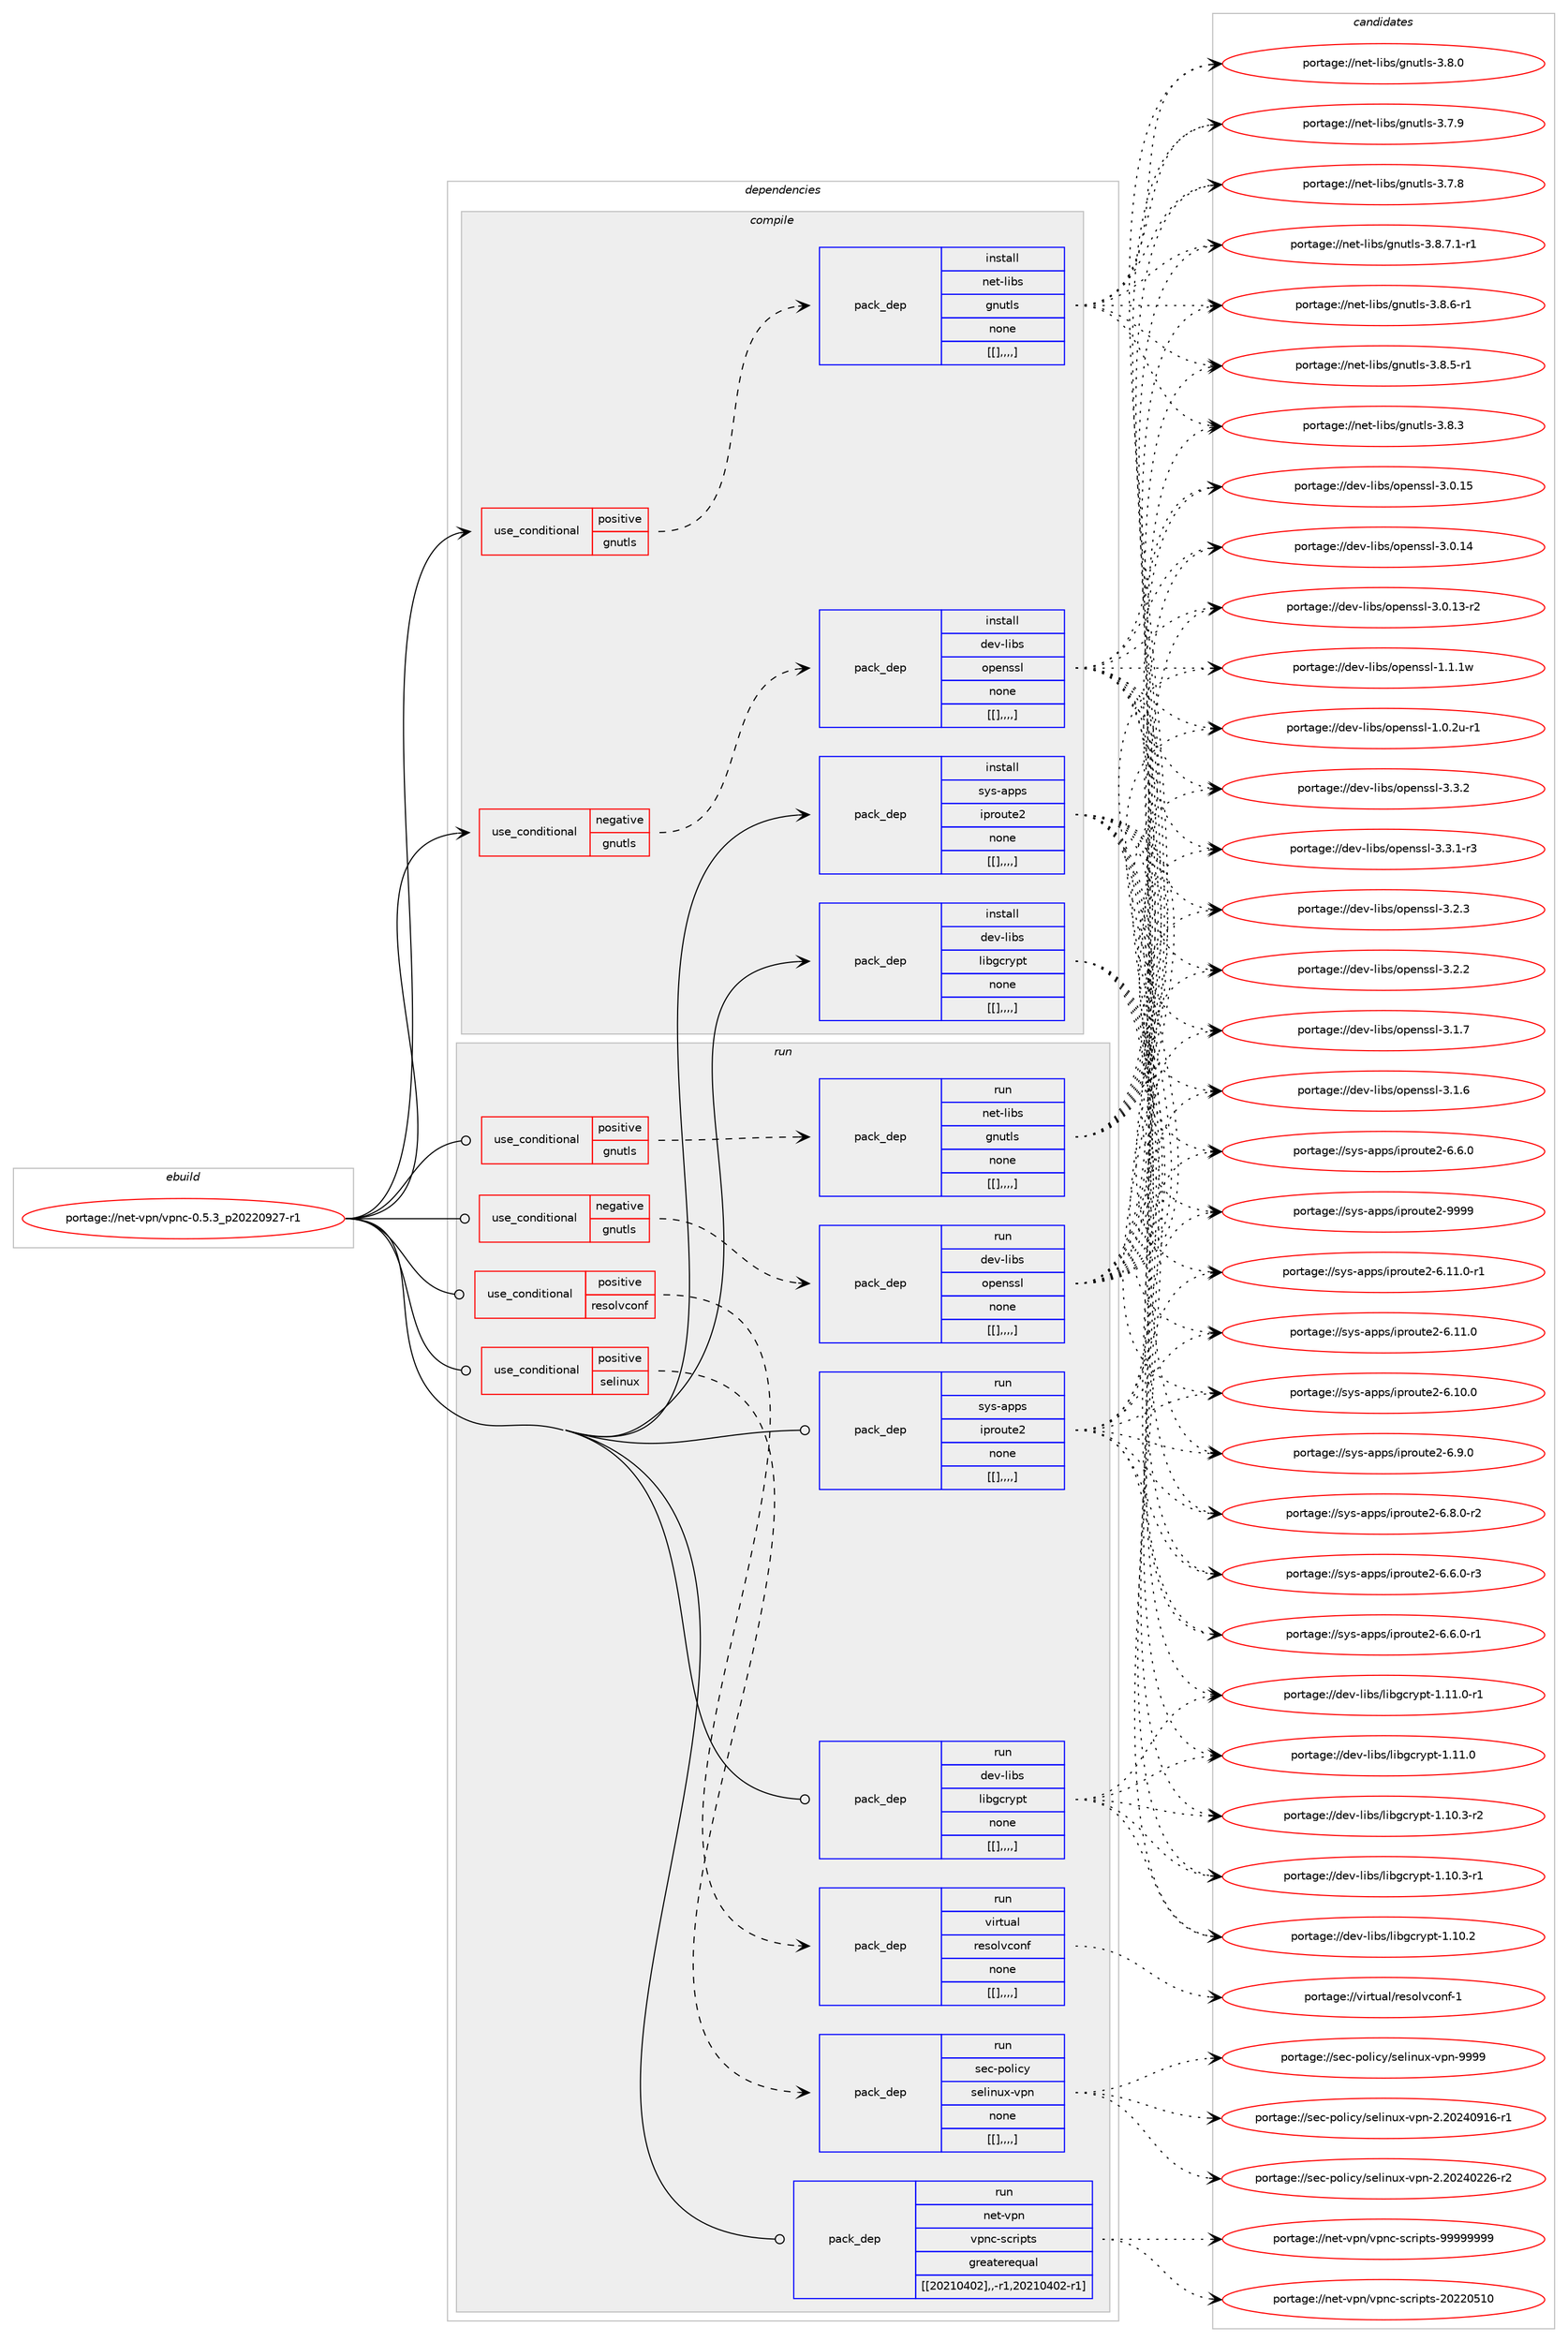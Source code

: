 digraph prolog {

# *************
# Graph options
# *************

newrank=true;
concentrate=true;
compound=true;
graph [rankdir=LR,fontname=Helvetica,fontsize=10,ranksep=1.5];#, ranksep=2.5, nodesep=0.2];
edge  [arrowhead=vee];
node  [fontname=Helvetica,fontsize=10];

# **********
# The ebuild
# **********

subgraph cluster_leftcol {
color=gray;
label=<<i>ebuild</i>>;
id [label="portage://net-vpn/vpnc-0.5.3_p20220927-r1", color=red, width=4, href="../net-vpn/vpnc-0.5.3_p20220927-r1.svg"];
}

# ****************
# The dependencies
# ****************

subgraph cluster_midcol {
color=gray;
label=<<i>dependencies</i>>;
subgraph cluster_compile {
fillcolor="#eeeeee";
style=filled;
label=<<i>compile</i>>;
subgraph cond108648 {
dependency409974 [label=<<TABLE BORDER="0" CELLBORDER="1" CELLSPACING="0" CELLPADDING="4"><TR><TD ROWSPAN="3" CELLPADDING="10">use_conditional</TD></TR><TR><TD>negative</TD></TR><TR><TD>gnutls</TD></TR></TABLE>>, shape=none, color=red];
subgraph pack298280 {
dependency410021 [label=<<TABLE BORDER="0" CELLBORDER="1" CELLSPACING="0" CELLPADDING="4" WIDTH="220"><TR><TD ROWSPAN="6" CELLPADDING="30">pack_dep</TD></TR><TR><TD WIDTH="110">install</TD></TR><TR><TD>dev-libs</TD></TR><TR><TD>openssl</TD></TR><TR><TD>none</TD></TR><TR><TD>[[],,,,]</TD></TR></TABLE>>, shape=none, color=blue];
}
dependency409974:e -> dependency410021:w [weight=20,style="dashed",arrowhead="vee"];
}
id:e -> dependency409974:w [weight=20,style="solid",arrowhead="vee"];
subgraph cond108677 {
dependency410150 [label=<<TABLE BORDER="0" CELLBORDER="1" CELLSPACING="0" CELLPADDING="4"><TR><TD ROWSPAN="3" CELLPADDING="10">use_conditional</TD></TR><TR><TD>positive</TD></TR><TR><TD>gnutls</TD></TR></TABLE>>, shape=none, color=red];
subgraph pack298391 {
dependency410302 [label=<<TABLE BORDER="0" CELLBORDER="1" CELLSPACING="0" CELLPADDING="4" WIDTH="220"><TR><TD ROWSPAN="6" CELLPADDING="30">pack_dep</TD></TR><TR><TD WIDTH="110">install</TD></TR><TR><TD>net-libs</TD></TR><TR><TD>gnutls</TD></TR><TR><TD>none</TD></TR><TR><TD>[[],,,,]</TD></TR></TABLE>>, shape=none, color=blue];
}
dependency410150:e -> dependency410302:w [weight=20,style="dashed",arrowhead="vee"];
}
id:e -> dependency410150:w [weight=20,style="solid",arrowhead="vee"];
subgraph pack298492 {
dependency410370 [label=<<TABLE BORDER="0" CELLBORDER="1" CELLSPACING="0" CELLPADDING="4" WIDTH="220"><TR><TD ROWSPAN="6" CELLPADDING="30">pack_dep</TD></TR><TR><TD WIDTH="110">install</TD></TR><TR><TD>dev-libs</TD></TR><TR><TD>libgcrypt</TD></TR><TR><TD>none</TD></TR><TR><TD>[[],,,,]</TD></TR></TABLE>>, shape=none, color=blue];
}
id:e -> dependency410370:w [weight=20,style="solid",arrowhead="vee"];
subgraph pack298521 {
dependency410390 [label=<<TABLE BORDER="0" CELLBORDER="1" CELLSPACING="0" CELLPADDING="4" WIDTH="220"><TR><TD ROWSPAN="6" CELLPADDING="30">pack_dep</TD></TR><TR><TD WIDTH="110">install</TD></TR><TR><TD>sys-apps</TD></TR><TR><TD>iproute2</TD></TR><TR><TD>none</TD></TR><TR><TD>[[],,,,]</TD></TR></TABLE>>, shape=none, color=blue];
}
id:e -> dependency410390:w [weight=20,style="solid",arrowhead="vee"];
}
subgraph cluster_compileandrun {
fillcolor="#eeeeee";
style=filled;
label=<<i>compile and run</i>>;
}
subgraph cluster_run {
fillcolor="#eeeeee";
style=filled;
label=<<i>run</i>>;
subgraph cond108831 {
dependency410456 [label=<<TABLE BORDER="0" CELLBORDER="1" CELLSPACING="0" CELLPADDING="4"><TR><TD ROWSPAN="3" CELLPADDING="10">use_conditional</TD></TR><TR><TD>negative</TD></TR><TR><TD>gnutls</TD></TR></TABLE>>, shape=none, color=red];
subgraph pack298557 {
dependency410459 [label=<<TABLE BORDER="0" CELLBORDER="1" CELLSPACING="0" CELLPADDING="4" WIDTH="220"><TR><TD ROWSPAN="6" CELLPADDING="30">pack_dep</TD></TR><TR><TD WIDTH="110">run</TD></TR><TR><TD>dev-libs</TD></TR><TR><TD>openssl</TD></TR><TR><TD>none</TD></TR><TR><TD>[[],,,,]</TD></TR></TABLE>>, shape=none, color=blue];
}
dependency410456:e -> dependency410459:w [weight=20,style="dashed",arrowhead="vee"];
}
id:e -> dependency410456:w [weight=20,style="solid",arrowhead="odot"];
subgraph cond108842 {
dependency410522 [label=<<TABLE BORDER="0" CELLBORDER="1" CELLSPACING="0" CELLPADDING="4"><TR><TD ROWSPAN="3" CELLPADDING="10">use_conditional</TD></TR><TR><TD>positive</TD></TR><TR><TD>gnutls</TD></TR></TABLE>>, shape=none, color=red];
subgraph pack298630 {
dependency410561 [label=<<TABLE BORDER="0" CELLBORDER="1" CELLSPACING="0" CELLPADDING="4" WIDTH="220"><TR><TD ROWSPAN="6" CELLPADDING="30">pack_dep</TD></TR><TR><TD WIDTH="110">run</TD></TR><TR><TD>net-libs</TD></TR><TR><TD>gnutls</TD></TR><TR><TD>none</TD></TR><TR><TD>[[],,,,]</TD></TR></TABLE>>, shape=none, color=blue];
}
dependency410522:e -> dependency410561:w [weight=20,style="dashed",arrowhead="vee"];
}
id:e -> dependency410522:w [weight=20,style="solid",arrowhead="odot"];
subgraph cond108874 {
dependency410637 [label=<<TABLE BORDER="0" CELLBORDER="1" CELLSPACING="0" CELLPADDING="4"><TR><TD ROWSPAN="3" CELLPADDING="10">use_conditional</TD></TR><TR><TD>positive</TD></TR><TR><TD>resolvconf</TD></TR></TABLE>>, shape=none, color=red];
subgraph pack298677 {
dependency410660 [label=<<TABLE BORDER="0" CELLBORDER="1" CELLSPACING="0" CELLPADDING="4" WIDTH="220"><TR><TD ROWSPAN="6" CELLPADDING="30">pack_dep</TD></TR><TR><TD WIDTH="110">run</TD></TR><TR><TD>virtual</TD></TR><TR><TD>resolvconf</TD></TR><TR><TD>none</TD></TR><TR><TD>[[],,,,]</TD></TR></TABLE>>, shape=none, color=blue];
}
dependency410637:e -> dependency410660:w [weight=20,style="dashed",arrowhead="vee"];
}
id:e -> dependency410637:w [weight=20,style="solid",arrowhead="odot"];
subgraph cond108908 {
dependency410682 [label=<<TABLE BORDER="0" CELLBORDER="1" CELLSPACING="0" CELLPADDING="4"><TR><TD ROWSPAN="3" CELLPADDING="10">use_conditional</TD></TR><TR><TD>positive</TD></TR><TR><TD>selinux</TD></TR></TABLE>>, shape=none, color=red];
subgraph pack298708 {
dependency410687 [label=<<TABLE BORDER="0" CELLBORDER="1" CELLSPACING="0" CELLPADDING="4" WIDTH="220"><TR><TD ROWSPAN="6" CELLPADDING="30">pack_dep</TD></TR><TR><TD WIDTH="110">run</TD></TR><TR><TD>sec-policy</TD></TR><TR><TD>selinux-vpn</TD></TR><TR><TD>none</TD></TR><TR><TD>[[],,,,]</TD></TR></TABLE>>, shape=none, color=blue];
}
dependency410682:e -> dependency410687:w [weight=20,style="dashed",arrowhead="vee"];
}
id:e -> dependency410682:w [weight=20,style="solid",arrowhead="odot"];
subgraph pack298736 {
dependency410728 [label=<<TABLE BORDER="0" CELLBORDER="1" CELLSPACING="0" CELLPADDING="4" WIDTH="220"><TR><TD ROWSPAN="6" CELLPADDING="30">pack_dep</TD></TR><TR><TD WIDTH="110">run</TD></TR><TR><TD>dev-libs</TD></TR><TR><TD>libgcrypt</TD></TR><TR><TD>none</TD></TR><TR><TD>[[],,,,]</TD></TR></TABLE>>, shape=none, color=blue];
}
id:e -> dependency410728:w [weight=20,style="solid",arrowhead="odot"];
subgraph pack298739 {
dependency410745 [label=<<TABLE BORDER="0" CELLBORDER="1" CELLSPACING="0" CELLPADDING="4" WIDTH="220"><TR><TD ROWSPAN="6" CELLPADDING="30">pack_dep</TD></TR><TR><TD WIDTH="110">run</TD></TR><TR><TD>net-vpn</TD></TR><TR><TD>vpnc-scripts</TD></TR><TR><TD>greaterequal</TD></TR><TR><TD>[[20210402],,-r1,20210402-r1]</TD></TR></TABLE>>, shape=none, color=blue];
}
id:e -> dependency410745:w [weight=20,style="solid",arrowhead="odot"];
subgraph pack298753 {
dependency410817 [label=<<TABLE BORDER="0" CELLBORDER="1" CELLSPACING="0" CELLPADDING="4" WIDTH="220"><TR><TD ROWSPAN="6" CELLPADDING="30">pack_dep</TD></TR><TR><TD WIDTH="110">run</TD></TR><TR><TD>sys-apps</TD></TR><TR><TD>iproute2</TD></TR><TR><TD>none</TD></TR><TR><TD>[[],,,,]</TD></TR></TABLE>>, shape=none, color=blue];
}
id:e -> dependency410817:w [weight=20,style="solid",arrowhead="odot"];
}
}

# **************
# The candidates
# **************

subgraph cluster_choices {
rank=same;
color=gray;
label=<<i>candidates</i>>;

subgraph choice297727 {
color=black;
nodesep=1;
choice100101118451081059811547111112101110115115108455146514650 [label="portage://dev-libs/openssl-3.3.2", color=red, width=4,href="../dev-libs/openssl-3.3.2.svg"];
choice1001011184510810598115471111121011101151151084551465146494511451 [label="portage://dev-libs/openssl-3.3.1-r3", color=red, width=4,href="../dev-libs/openssl-3.3.1-r3.svg"];
choice100101118451081059811547111112101110115115108455146504651 [label="portage://dev-libs/openssl-3.2.3", color=red, width=4,href="../dev-libs/openssl-3.2.3.svg"];
choice100101118451081059811547111112101110115115108455146504650 [label="portage://dev-libs/openssl-3.2.2", color=red, width=4,href="../dev-libs/openssl-3.2.2.svg"];
choice100101118451081059811547111112101110115115108455146494655 [label="portage://dev-libs/openssl-3.1.7", color=red, width=4,href="../dev-libs/openssl-3.1.7.svg"];
choice100101118451081059811547111112101110115115108455146494654 [label="portage://dev-libs/openssl-3.1.6", color=red, width=4,href="../dev-libs/openssl-3.1.6.svg"];
choice10010111845108105981154711111210111011511510845514648464953 [label="portage://dev-libs/openssl-3.0.15", color=red, width=4,href="../dev-libs/openssl-3.0.15.svg"];
choice10010111845108105981154711111210111011511510845514648464952 [label="portage://dev-libs/openssl-3.0.14", color=red, width=4,href="../dev-libs/openssl-3.0.14.svg"];
choice100101118451081059811547111112101110115115108455146484649514511450 [label="portage://dev-libs/openssl-3.0.13-r2", color=red, width=4,href="../dev-libs/openssl-3.0.13-r2.svg"];
choice100101118451081059811547111112101110115115108454946494649119 [label="portage://dev-libs/openssl-1.1.1w", color=red, width=4,href="../dev-libs/openssl-1.1.1w.svg"];
choice1001011184510810598115471111121011101151151084549464846501174511449 [label="portage://dev-libs/openssl-1.0.2u-r1", color=red, width=4,href="../dev-libs/openssl-1.0.2u-r1.svg"];
dependency410021:e -> choice100101118451081059811547111112101110115115108455146514650:w [style=dotted,weight="100"];
dependency410021:e -> choice1001011184510810598115471111121011101151151084551465146494511451:w [style=dotted,weight="100"];
dependency410021:e -> choice100101118451081059811547111112101110115115108455146504651:w [style=dotted,weight="100"];
dependency410021:e -> choice100101118451081059811547111112101110115115108455146504650:w [style=dotted,weight="100"];
dependency410021:e -> choice100101118451081059811547111112101110115115108455146494655:w [style=dotted,weight="100"];
dependency410021:e -> choice100101118451081059811547111112101110115115108455146494654:w [style=dotted,weight="100"];
dependency410021:e -> choice10010111845108105981154711111210111011511510845514648464953:w [style=dotted,weight="100"];
dependency410021:e -> choice10010111845108105981154711111210111011511510845514648464952:w [style=dotted,weight="100"];
dependency410021:e -> choice100101118451081059811547111112101110115115108455146484649514511450:w [style=dotted,weight="100"];
dependency410021:e -> choice100101118451081059811547111112101110115115108454946494649119:w [style=dotted,weight="100"];
dependency410021:e -> choice1001011184510810598115471111121011101151151084549464846501174511449:w [style=dotted,weight="100"];
}
subgraph choice297764 {
color=black;
nodesep=1;
choice11010111645108105981154710311011711610811545514656465546494511449 [label="portage://net-libs/gnutls-3.8.7.1-r1", color=red, width=4,href="../net-libs/gnutls-3.8.7.1-r1.svg"];
choice1101011164510810598115471031101171161081154551465646544511449 [label="portage://net-libs/gnutls-3.8.6-r1", color=red, width=4,href="../net-libs/gnutls-3.8.6-r1.svg"];
choice1101011164510810598115471031101171161081154551465646534511449 [label="portage://net-libs/gnutls-3.8.5-r1", color=red, width=4,href="../net-libs/gnutls-3.8.5-r1.svg"];
choice110101116451081059811547103110117116108115455146564651 [label="portage://net-libs/gnutls-3.8.3", color=red, width=4,href="../net-libs/gnutls-3.8.3.svg"];
choice110101116451081059811547103110117116108115455146564648 [label="portage://net-libs/gnutls-3.8.0", color=red, width=4,href="../net-libs/gnutls-3.8.0.svg"];
choice110101116451081059811547103110117116108115455146554657 [label="portage://net-libs/gnutls-3.7.9", color=red, width=4,href="../net-libs/gnutls-3.7.9.svg"];
choice110101116451081059811547103110117116108115455146554656 [label="portage://net-libs/gnutls-3.7.8", color=red, width=4,href="../net-libs/gnutls-3.7.8.svg"];
dependency410302:e -> choice11010111645108105981154710311011711610811545514656465546494511449:w [style=dotted,weight="100"];
dependency410302:e -> choice1101011164510810598115471031101171161081154551465646544511449:w [style=dotted,weight="100"];
dependency410302:e -> choice1101011164510810598115471031101171161081154551465646534511449:w [style=dotted,weight="100"];
dependency410302:e -> choice110101116451081059811547103110117116108115455146564651:w [style=dotted,weight="100"];
dependency410302:e -> choice110101116451081059811547103110117116108115455146564648:w [style=dotted,weight="100"];
dependency410302:e -> choice110101116451081059811547103110117116108115455146554657:w [style=dotted,weight="100"];
dependency410302:e -> choice110101116451081059811547103110117116108115455146554656:w [style=dotted,weight="100"];
}
subgraph choice297828 {
color=black;
nodesep=1;
choice1001011184510810598115471081059810399114121112116454946494946484511449 [label="portage://dev-libs/libgcrypt-1.11.0-r1", color=red, width=4,href="../dev-libs/libgcrypt-1.11.0-r1.svg"];
choice100101118451081059811547108105981039911412111211645494649494648 [label="portage://dev-libs/libgcrypt-1.11.0", color=red, width=4,href="../dev-libs/libgcrypt-1.11.0.svg"];
choice1001011184510810598115471081059810399114121112116454946494846514511450 [label="portage://dev-libs/libgcrypt-1.10.3-r2", color=red, width=4,href="../dev-libs/libgcrypt-1.10.3-r2.svg"];
choice1001011184510810598115471081059810399114121112116454946494846514511449 [label="portage://dev-libs/libgcrypt-1.10.3-r1", color=red, width=4,href="../dev-libs/libgcrypt-1.10.3-r1.svg"];
choice100101118451081059811547108105981039911412111211645494649484650 [label="portage://dev-libs/libgcrypt-1.10.2", color=red, width=4,href="../dev-libs/libgcrypt-1.10.2.svg"];
dependency410370:e -> choice1001011184510810598115471081059810399114121112116454946494946484511449:w [style=dotted,weight="100"];
dependency410370:e -> choice100101118451081059811547108105981039911412111211645494649494648:w [style=dotted,weight="100"];
dependency410370:e -> choice1001011184510810598115471081059810399114121112116454946494846514511450:w [style=dotted,weight="100"];
dependency410370:e -> choice1001011184510810598115471081059810399114121112116454946494846514511449:w [style=dotted,weight="100"];
dependency410370:e -> choice100101118451081059811547108105981039911412111211645494649484650:w [style=dotted,weight="100"];
}
subgraph choice297835 {
color=black;
nodesep=1;
choice115121115459711211211547105112114111117116101504557575757 [label="portage://sys-apps/iproute2-9999", color=red, width=4,href="../sys-apps/iproute2-9999.svg"];
choice11512111545971121121154710511211411111711610150455446494946484511449 [label="portage://sys-apps/iproute2-6.11.0-r1", color=red, width=4,href="../sys-apps/iproute2-6.11.0-r1.svg"];
choice1151211154597112112115471051121141111171161015045544649494648 [label="portage://sys-apps/iproute2-6.11.0", color=red, width=4,href="../sys-apps/iproute2-6.11.0.svg"];
choice1151211154597112112115471051121141111171161015045544649484648 [label="portage://sys-apps/iproute2-6.10.0", color=red, width=4,href="../sys-apps/iproute2-6.10.0.svg"];
choice11512111545971121121154710511211411111711610150455446574648 [label="portage://sys-apps/iproute2-6.9.0", color=red, width=4,href="../sys-apps/iproute2-6.9.0.svg"];
choice115121115459711211211547105112114111117116101504554465646484511450 [label="portage://sys-apps/iproute2-6.8.0-r2", color=red, width=4,href="../sys-apps/iproute2-6.8.0-r2.svg"];
choice115121115459711211211547105112114111117116101504554465446484511451 [label="portage://sys-apps/iproute2-6.6.0-r3", color=red, width=4,href="../sys-apps/iproute2-6.6.0-r3.svg"];
choice115121115459711211211547105112114111117116101504554465446484511449 [label="portage://sys-apps/iproute2-6.6.0-r1", color=red, width=4,href="../sys-apps/iproute2-6.6.0-r1.svg"];
choice11512111545971121121154710511211411111711610150455446544648 [label="portage://sys-apps/iproute2-6.6.0", color=red, width=4,href="../sys-apps/iproute2-6.6.0.svg"];
dependency410390:e -> choice115121115459711211211547105112114111117116101504557575757:w [style=dotted,weight="100"];
dependency410390:e -> choice11512111545971121121154710511211411111711610150455446494946484511449:w [style=dotted,weight="100"];
dependency410390:e -> choice1151211154597112112115471051121141111171161015045544649494648:w [style=dotted,weight="100"];
dependency410390:e -> choice1151211154597112112115471051121141111171161015045544649484648:w [style=dotted,weight="100"];
dependency410390:e -> choice11512111545971121121154710511211411111711610150455446574648:w [style=dotted,weight="100"];
dependency410390:e -> choice115121115459711211211547105112114111117116101504554465646484511450:w [style=dotted,weight="100"];
dependency410390:e -> choice115121115459711211211547105112114111117116101504554465446484511451:w [style=dotted,weight="100"];
dependency410390:e -> choice115121115459711211211547105112114111117116101504554465446484511449:w [style=dotted,weight="100"];
dependency410390:e -> choice11512111545971121121154710511211411111711610150455446544648:w [style=dotted,weight="100"];
}
subgraph choice297920 {
color=black;
nodesep=1;
choice100101118451081059811547111112101110115115108455146514650 [label="portage://dev-libs/openssl-3.3.2", color=red, width=4,href="../dev-libs/openssl-3.3.2.svg"];
choice1001011184510810598115471111121011101151151084551465146494511451 [label="portage://dev-libs/openssl-3.3.1-r3", color=red, width=4,href="../dev-libs/openssl-3.3.1-r3.svg"];
choice100101118451081059811547111112101110115115108455146504651 [label="portage://dev-libs/openssl-3.2.3", color=red, width=4,href="../dev-libs/openssl-3.2.3.svg"];
choice100101118451081059811547111112101110115115108455146504650 [label="portage://dev-libs/openssl-3.2.2", color=red, width=4,href="../dev-libs/openssl-3.2.2.svg"];
choice100101118451081059811547111112101110115115108455146494655 [label="portage://dev-libs/openssl-3.1.7", color=red, width=4,href="../dev-libs/openssl-3.1.7.svg"];
choice100101118451081059811547111112101110115115108455146494654 [label="portage://dev-libs/openssl-3.1.6", color=red, width=4,href="../dev-libs/openssl-3.1.6.svg"];
choice10010111845108105981154711111210111011511510845514648464953 [label="portage://dev-libs/openssl-3.0.15", color=red, width=4,href="../dev-libs/openssl-3.0.15.svg"];
choice10010111845108105981154711111210111011511510845514648464952 [label="portage://dev-libs/openssl-3.0.14", color=red, width=4,href="../dev-libs/openssl-3.0.14.svg"];
choice100101118451081059811547111112101110115115108455146484649514511450 [label="portage://dev-libs/openssl-3.0.13-r2", color=red, width=4,href="../dev-libs/openssl-3.0.13-r2.svg"];
choice100101118451081059811547111112101110115115108454946494649119 [label="portage://dev-libs/openssl-1.1.1w", color=red, width=4,href="../dev-libs/openssl-1.1.1w.svg"];
choice1001011184510810598115471111121011101151151084549464846501174511449 [label="portage://dev-libs/openssl-1.0.2u-r1", color=red, width=4,href="../dev-libs/openssl-1.0.2u-r1.svg"];
dependency410459:e -> choice100101118451081059811547111112101110115115108455146514650:w [style=dotted,weight="100"];
dependency410459:e -> choice1001011184510810598115471111121011101151151084551465146494511451:w [style=dotted,weight="100"];
dependency410459:e -> choice100101118451081059811547111112101110115115108455146504651:w [style=dotted,weight="100"];
dependency410459:e -> choice100101118451081059811547111112101110115115108455146504650:w [style=dotted,weight="100"];
dependency410459:e -> choice100101118451081059811547111112101110115115108455146494655:w [style=dotted,weight="100"];
dependency410459:e -> choice100101118451081059811547111112101110115115108455146494654:w [style=dotted,weight="100"];
dependency410459:e -> choice10010111845108105981154711111210111011511510845514648464953:w [style=dotted,weight="100"];
dependency410459:e -> choice10010111845108105981154711111210111011511510845514648464952:w [style=dotted,weight="100"];
dependency410459:e -> choice100101118451081059811547111112101110115115108455146484649514511450:w [style=dotted,weight="100"];
dependency410459:e -> choice100101118451081059811547111112101110115115108454946494649119:w [style=dotted,weight="100"];
dependency410459:e -> choice1001011184510810598115471111121011101151151084549464846501174511449:w [style=dotted,weight="100"];
}
subgraph choice297933 {
color=black;
nodesep=1;
choice11010111645108105981154710311011711610811545514656465546494511449 [label="portage://net-libs/gnutls-3.8.7.1-r1", color=red, width=4,href="../net-libs/gnutls-3.8.7.1-r1.svg"];
choice1101011164510810598115471031101171161081154551465646544511449 [label="portage://net-libs/gnutls-3.8.6-r1", color=red, width=4,href="../net-libs/gnutls-3.8.6-r1.svg"];
choice1101011164510810598115471031101171161081154551465646534511449 [label="portage://net-libs/gnutls-3.8.5-r1", color=red, width=4,href="../net-libs/gnutls-3.8.5-r1.svg"];
choice110101116451081059811547103110117116108115455146564651 [label="portage://net-libs/gnutls-3.8.3", color=red, width=4,href="../net-libs/gnutls-3.8.3.svg"];
choice110101116451081059811547103110117116108115455146564648 [label="portage://net-libs/gnutls-3.8.0", color=red, width=4,href="../net-libs/gnutls-3.8.0.svg"];
choice110101116451081059811547103110117116108115455146554657 [label="portage://net-libs/gnutls-3.7.9", color=red, width=4,href="../net-libs/gnutls-3.7.9.svg"];
choice110101116451081059811547103110117116108115455146554656 [label="portage://net-libs/gnutls-3.7.8", color=red, width=4,href="../net-libs/gnutls-3.7.8.svg"];
dependency410561:e -> choice11010111645108105981154710311011711610811545514656465546494511449:w [style=dotted,weight="100"];
dependency410561:e -> choice1101011164510810598115471031101171161081154551465646544511449:w [style=dotted,weight="100"];
dependency410561:e -> choice1101011164510810598115471031101171161081154551465646534511449:w [style=dotted,weight="100"];
dependency410561:e -> choice110101116451081059811547103110117116108115455146564651:w [style=dotted,weight="100"];
dependency410561:e -> choice110101116451081059811547103110117116108115455146564648:w [style=dotted,weight="100"];
dependency410561:e -> choice110101116451081059811547103110117116108115455146554657:w [style=dotted,weight="100"];
dependency410561:e -> choice110101116451081059811547103110117116108115455146554656:w [style=dotted,weight="100"];
}
subgraph choice297944 {
color=black;
nodesep=1;
choice1181051141161179710847114101115111108118991111101024549 [label="portage://virtual/resolvconf-1", color=red, width=4,href="../virtual/resolvconf-1.svg"];
dependency410660:e -> choice1181051141161179710847114101115111108118991111101024549:w [style=dotted,weight="100"];
}
subgraph choice297947 {
color=black;
nodesep=1;
choice11510199451121111081059912147115101108105110117120451181121104557575757 [label="portage://sec-policy/selinux-vpn-9999", color=red, width=4,href="../sec-policy/selinux-vpn-9999.svg"];
choice115101994511211110810599121471151011081051101171204511811211045504650485052485749544511449 [label="portage://sec-policy/selinux-vpn-2.20240916-r1", color=red, width=4,href="../sec-policy/selinux-vpn-2.20240916-r1.svg"];
choice115101994511211110810599121471151011081051101171204511811211045504650485052485050544511450 [label="portage://sec-policy/selinux-vpn-2.20240226-r2", color=red, width=4,href="../sec-policy/selinux-vpn-2.20240226-r2.svg"];
dependency410687:e -> choice11510199451121111081059912147115101108105110117120451181121104557575757:w [style=dotted,weight="100"];
dependency410687:e -> choice115101994511211110810599121471151011081051101171204511811211045504650485052485749544511449:w [style=dotted,weight="100"];
dependency410687:e -> choice115101994511211110810599121471151011081051101171204511811211045504650485052485050544511450:w [style=dotted,weight="100"];
}
subgraph choice298007 {
color=black;
nodesep=1;
choice1001011184510810598115471081059810399114121112116454946494946484511449 [label="portage://dev-libs/libgcrypt-1.11.0-r1", color=red, width=4,href="../dev-libs/libgcrypt-1.11.0-r1.svg"];
choice100101118451081059811547108105981039911412111211645494649494648 [label="portage://dev-libs/libgcrypt-1.11.0", color=red, width=4,href="../dev-libs/libgcrypt-1.11.0.svg"];
choice1001011184510810598115471081059810399114121112116454946494846514511450 [label="portage://dev-libs/libgcrypt-1.10.3-r2", color=red, width=4,href="../dev-libs/libgcrypt-1.10.3-r2.svg"];
choice1001011184510810598115471081059810399114121112116454946494846514511449 [label="portage://dev-libs/libgcrypt-1.10.3-r1", color=red, width=4,href="../dev-libs/libgcrypt-1.10.3-r1.svg"];
choice100101118451081059811547108105981039911412111211645494649484650 [label="portage://dev-libs/libgcrypt-1.10.2", color=red, width=4,href="../dev-libs/libgcrypt-1.10.2.svg"];
dependency410728:e -> choice1001011184510810598115471081059810399114121112116454946494946484511449:w [style=dotted,weight="100"];
dependency410728:e -> choice100101118451081059811547108105981039911412111211645494649494648:w [style=dotted,weight="100"];
dependency410728:e -> choice1001011184510810598115471081059810399114121112116454946494846514511450:w [style=dotted,weight="100"];
dependency410728:e -> choice1001011184510810598115471081059810399114121112116454946494846514511449:w [style=dotted,weight="100"];
dependency410728:e -> choice100101118451081059811547108105981039911412111211645494649484650:w [style=dotted,weight="100"];
}
subgraph choice298028 {
color=black;
nodesep=1;
choice1101011164511811211047118112110994511599114105112116115455757575757575757 [label="portage://net-vpn/vpnc-scripts-99999999", color=red, width=4,href="../net-vpn/vpnc-scripts-99999999.svg"];
choice1101011164511811211047118112110994511599114105112116115455048505048534948 [label="portage://net-vpn/vpnc-scripts-20220510", color=red, width=4,href="../net-vpn/vpnc-scripts-20220510.svg"];
dependency410745:e -> choice1101011164511811211047118112110994511599114105112116115455757575757575757:w [style=dotted,weight="100"];
dependency410745:e -> choice1101011164511811211047118112110994511599114105112116115455048505048534948:w [style=dotted,weight="100"];
}
subgraph choice298080 {
color=black;
nodesep=1;
choice115121115459711211211547105112114111117116101504557575757 [label="portage://sys-apps/iproute2-9999", color=red, width=4,href="../sys-apps/iproute2-9999.svg"];
choice11512111545971121121154710511211411111711610150455446494946484511449 [label="portage://sys-apps/iproute2-6.11.0-r1", color=red, width=4,href="../sys-apps/iproute2-6.11.0-r1.svg"];
choice1151211154597112112115471051121141111171161015045544649494648 [label="portage://sys-apps/iproute2-6.11.0", color=red, width=4,href="../sys-apps/iproute2-6.11.0.svg"];
choice1151211154597112112115471051121141111171161015045544649484648 [label="portage://sys-apps/iproute2-6.10.0", color=red, width=4,href="../sys-apps/iproute2-6.10.0.svg"];
choice11512111545971121121154710511211411111711610150455446574648 [label="portage://sys-apps/iproute2-6.9.0", color=red, width=4,href="../sys-apps/iproute2-6.9.0.svg"];
choice115121115459711211211547105112114111117116101504554465646484511450 [label="portage://sys-apps/iproute2-6.8.0-r2", color=red, width=4,href="../sys-apps/iproute2-6.8.0-r2.svg"];
choice115121115459711211211547105112114111117116101504554465446484511451 [label="portage://sys-apps/iproute2-6.6.0-r3", color=red, width=4,href="../sys-apps/iproute2-6.6.0-r3.svg"];
choice115121115459711211211547105112114111117116101504554465446484511449 [label="portage://sys-apps/iproute2-6.6.0-r1", color=red, width=4,href="../sys-apps/iproute2-6.6.0-r1.svg"];
choice11512111545971121121154710511211411111711610150455446544648 [label="portage://sys-apps/iproute2-6.6.0", color=red, width=4,href="../sys-apps/iproute2-6.6.0.svg"];
dependency410817:e -> choice115121115459711211211547105112114111117116101504557575757:w [style=dotted,weight="100"];
dependency410817:e -> choice11512111545971121121154710511211411111711610150455446494946484511449:w [style=dotted,weight="100"];
dependency410817:e -> choice1151211154597112112115471051121141111171161015045544649494648:w [style=dotted,weight="100"];
dependency410817:e -> choice1151211154597112112115471051121141111171161015045544649484648:w [style=dotted,weight="100"];
dependency410817:e -> choice11512111545971121121154710511211411111711610150455446574648:w [style=dotted,weight="100"];
dependency410817:e -> choice115121115459711211211547105112114111117116101504554465646484511450:w [style=dotted,weight="100"];
dependency410817:e -> choice115121115459711211211547105112114111117116101504554465446484511451:w [style=dotted,weight="100"];
dependency410817:e -> choice115121115459711211211547105112114111117116101504554465446484511449:w [style=dotted,weight="100"];
dependency410817:e -> choice11512111545971121121154710511211411111711610150455446544648:w [style=dotted,weight="100"];
}
}

}
